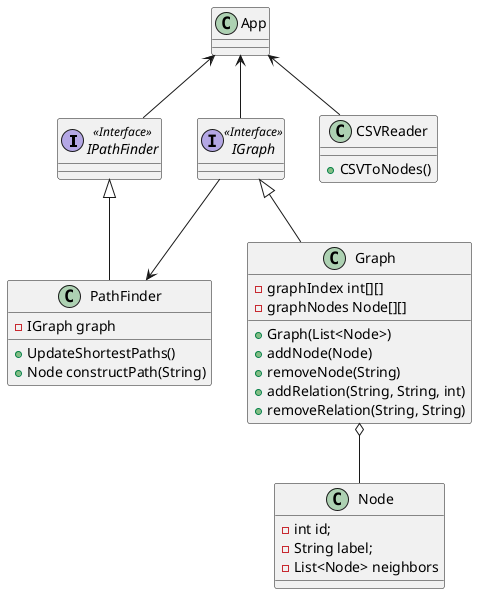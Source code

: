 @startuml
'https://plantuml.com/class-diagram

' -- CLASS DECLARATION--
interface IPathFinder <<Interface>>
interface IGraph <<Interface>>
class Graph
class Node
class PathFinder
class App
class CSVReader

' -- CLASS RELATIONS --
IPathFinder -u-> App
CSVReader -u-> App
IGraph -u-> App
PathFinder -u-|> IPathFinder
IGraph -r-> PathFinder
Graph -u-|> IGraph
Graph o-- Node

' -- CLASS PROPERTIES --
class Graph{
    - graphIndex int[][]
    - graphNodes Node[][]

    +Graph(List<Node>)
    +addNode(Node)
    +removeNode(String)
    +addRelation(String, String, int)
    +removeRelation(String, String)
}

class PathFinder{
    - IGraph graph
    ' Floyds Algorithm
    + UpdateShortestPaths()
    + Node constructPath(String)
}

class Node {
    - int id;
    - String label;
    - List<Node> neighbors
}

class CSVReader{
    + CSVToNodes()
}

@enduml